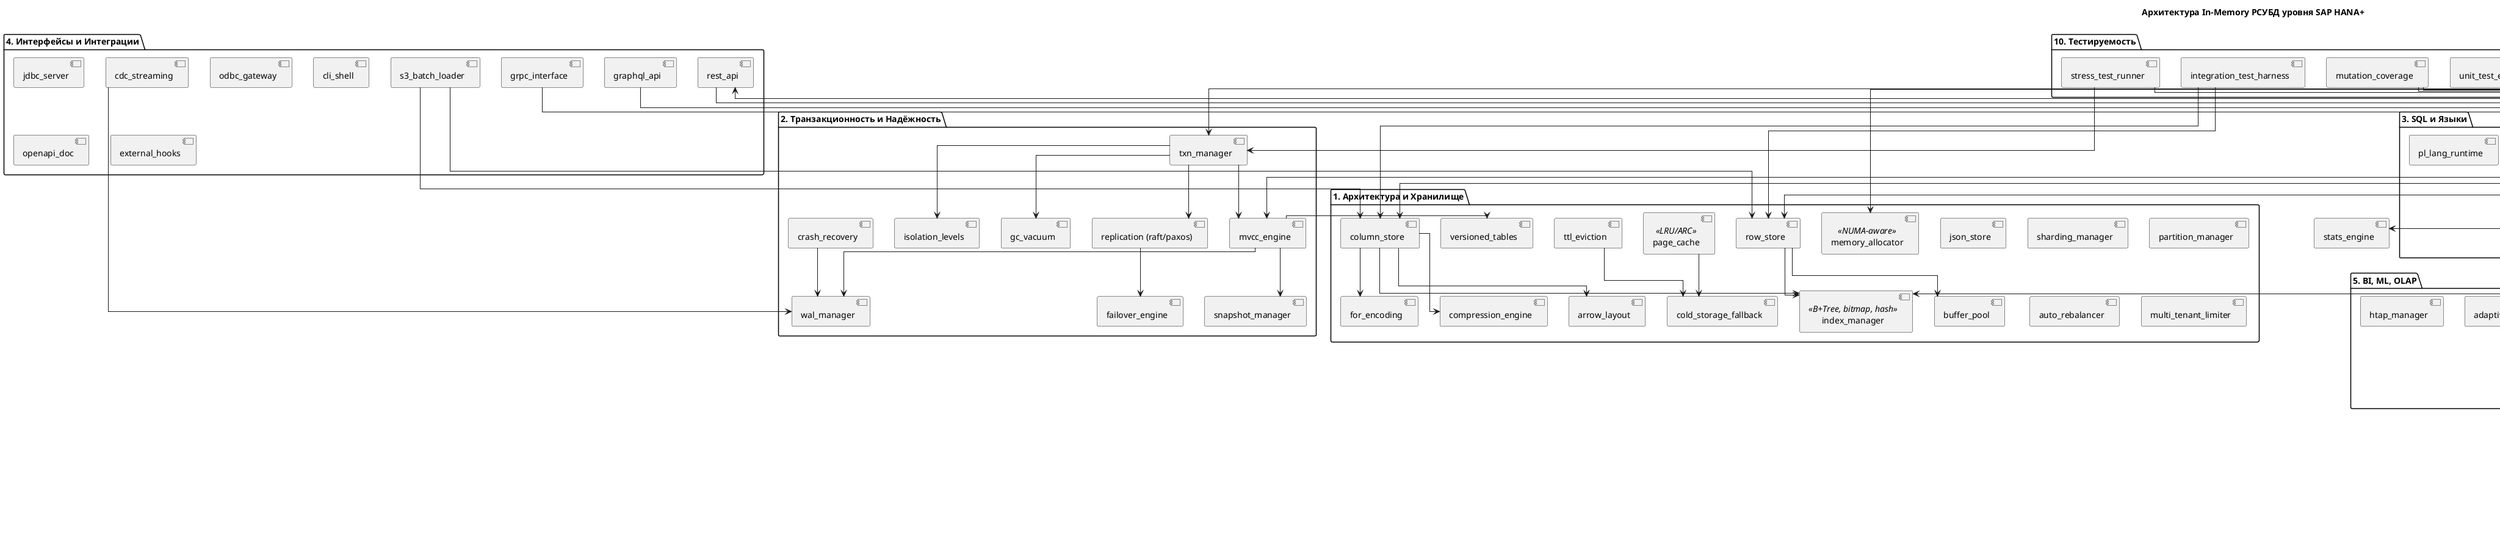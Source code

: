 @startuml
title Архитектура In-Memory РСУБД уровня SAP HANA+

skinparam rectangle {
  StereotypeFontColor black
  StereotypeFontSize 11
}
skinparam shadowing false
skinparam linetype ortho
hide empty members

package "0. Инициализация и системный старт" {
  [main] <<entrypoint>>
  [config_loader]
  [logger (stderr/syslog/binary)]
  [platform_init]
  [bootstrap_controller]
}

package "1. Архитектура и Хранилище" {
  [memory_allocator] <<NUMA-aware>>
  [page_cache] <<LRU/ARC>>
  [column_store]
  [row_store]
  [json_store]
  [sharding_manager]
  [partition_manager]
  [auto_rebalancer]
  [compression_engine]
  [index_manager] <<B+Tree, bitmap, hash>>
  [ttl_eviction]
  [cold_storage_fallback]
  [buffer_pool]
  [arrow_layout]
  [for_encoding]
  [multi_tenant_limiter]
  [versioned_tables]
}

package "2. Транзакционность и Надёжность" {
  [mvcc_engine]
  [snapshot_manager]
  [wal_manager]
  [txn_manager]
  [gc_vacuum]
  [isolation_levels]
  [failover_engine]
  [replication (raft/paxos)]
  [crash_recovery]
}

package "3. SQL и Языки" {
  [sql_parser]
  [sql_planner]
  [sql_optimizer]
  [sql_executor]
  [udf_engine]
  [pl_lang_runtime]
  [dsl_engine]
  [analytic_engine]
}

package "4. Интерфейсы и Интеграции" {
  [jdbc_server]
  [odbc_gateway]
  [rest_api]
  [graphql_api]
  [grpc_interface]
  [cli_shell]
  [openapi_doc]
  [cdc_streaming]
  [s3_batch_loader]
  [external_hooks]
}

package "5. BI, ML, OLAP" {
  [materialized_views]
  [adaptive_aggregates]
  [time_series_engine]
  [ml_runtime (ONNX/Tensorflow)]
  [analytics_functions]
  [htap_manager]
  [ml_adapter]
}

package "6. Безопасность" {
  [rbac_abac_engine]
  [row_col_security]
  [tls_mtls_jwt]
  [audit_logger]
  [access_policies]
  [sql_injection_guard]
}

package "7. Observability и DevOps" {
  [prometheus_exporter]
  [opentelemetry_tracer]
  [flamegraph_profiler]
  [structured_logger]
  [fuzzer_engine]
  [ci_cd_runner]
  [schema_evolver]
}

package "8. Производительность" {
  [vectorized_executor]
  [adaptive_joins]
  [plan_cache]
  [runtime_optimizer]
  [streaming_aggregator]
  [arrow_executor]
  [instant_snapshot]
}

package "9. Расширяемость" {
  [udf_sandbox]
  [plugin_loader]
  [sql_wire_protocol]
  [json_api]
  [dsl_task_scheduler]
}

package "10. Тестируемость" {
  [unit_test_engine]
  [integration_test_harness]
  [stress_test_runner]
  [mutation_coverage]
}

[main] --> [config_loader]
[main] --> [logger (stderr/syslog/binary)]
[main] --> [platform_init]
[main] --> [memory_allocator]
[main] --> [txn_manager]
[main] --> [sql_parser]
[main] --> [bootstrap_controller]
[bootstrap_controller] --> [rest_api]

[sql_executor] --> [mvcc_engine]
[sql_executor] --> [row_store]
[sql_executor] --> [column_store]
[sql_executor] --> [index_manager]
[sql_executor] --> [analytic_engine]
[analytic_engine] --> [analytics_functions]
[analytic_engine] --> [materialized_views]
[analytic_engine] --> [vectorized_executor]

[sql_optimizer] --> [stats_engine]
[sql_optimizer] --> [adaptive_aggregates]

[mvcc_engine] --> [snapshot_manager]
[mvcc_engine] --> [wal_manager]
[mvcc_engine] --> [versioned_tables]

[txn_manager] --> [isolation_levels]
[txn_manager] --> [mvcc_engine]
[txn_manager] --> [gc_vacuum]
[txn_manager] --> [replication (raft/paxos)]

[row_store] --> [buffer_pool]
[row_store] --> [index_manager]

[column_store] --> [compression_engine]
[column_store] --> [for_encoding]
[column_store] --> [arrow_layout]
[column_store] --> [index_manager]

[page_cache] --> [cold_storage_fallback]
[ttl_eviction] --> [cold_storage_fallback]

[replication (raft/paxos)] --> [failover_engine]
[crash_recovery] --> [wal_manager]

[rest_api] --> [sql_executor]
[graphql_api] --> [sql_executor]
[grpc_interface] --> [sql_executor]

[s3_batch_loader] --> [row_store]
[s3_batch_loader] --> [column_store]
[cdc_streaming] --> [wal_manager]

[ml_runtime (ONNX/Tensorflow)] --> [ml_adapter]
[ml_adapter] --> [vectorized_executor]

[udf_engine] --> [plugin_loader]
[plugin_loader] --> [udf_sandbox]

[opentelemetry_tracer] --> [sql_executor]
[flamegraph_profiler] --> [vectorized_executor]
[structured_logger] --> [logger (stderr/syslog/binary)]

[integration_test_harness] --> [row_store]
[integration_test_harness] --> [column_store]

[stress_test_runner] --> [txn_manager]
[stress_test_runner] --> [sql_executor]

[mutation_coverage] --> [sql_parser]
[mutation_coverage] --> [sql_executor]

@enduml
